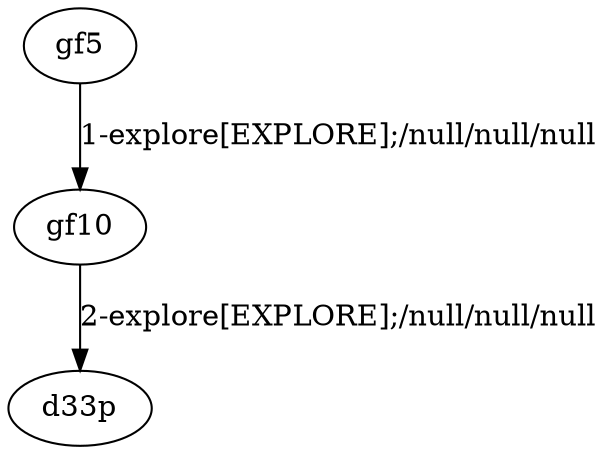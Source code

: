 # Total number of goals covered by this test: 1
# gf10 --> d33p

digraph g {
"gf5" -> "gf10" [label = "1-explore[EXPLORE];/null/null/null"];
"gf10" -> "d33p" [label = "2-explore[EXPLORE];/null/null/null"];
}